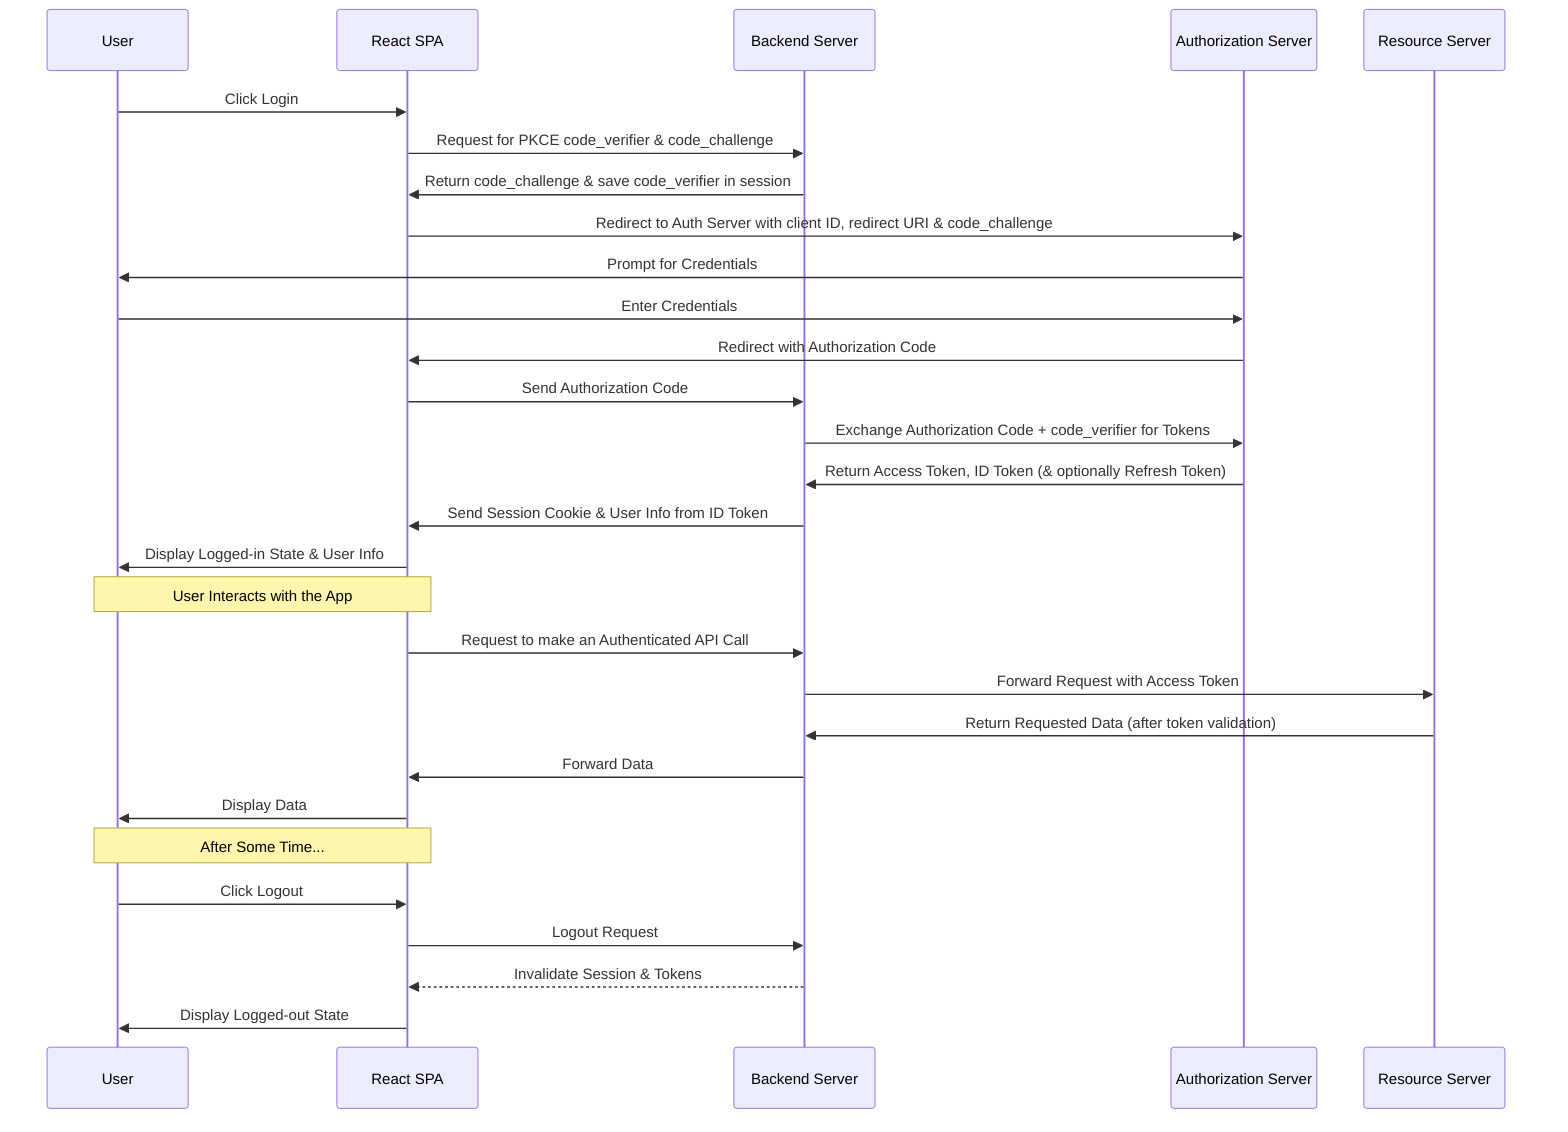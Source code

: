 ﻿sequenceDiagram
    participant User as User
    participant ReactApp as React SPA
    participant Backend as Backend Server
    participant AuthServer as Authorization Server
    participant ResourceServer as Resource Server

    User->>ReactApp: Click Login
    ReactApp->>Backend: Request for PKCE code_verifier & code_challenge
    Backend->>ReactApp: Return code_challenge & save code_verifier in session
    ReactApp->>AuthServer: Redirect to Auth Server with client ID, redirect URI & code_challenge
    AuthServer->>User: Prompt for Credentials
    User->>AuthServer: Enter Credentials
    AuthServer->>ReactApp: Redirect with Authorization Code
    ReactApp->>Backend: Send Authorization Code
    Backend->>AuthServer: Exchange Authorization Code + code_verifier for Tokens
    AuthServer->>Backend: Return Access Token, ID Token (& optionally Refresh Token)
    Backend->>ReactApp: Send Session Cookie & User Info from ID Token
    ReactApp->>User: Display Logged-in State & User Info

    Note over User,ReactApp: User Interacts with the App

    ReactApp->>Backend: Request to make an Authenticated API Call
    Backend->>ResourceServer: Forward Request with Access Token
    ResourceServer->>Backend: Return Requested Data (after token validation)
    Backend->>ReactApp: Forward Data
    ReactApp->>User: Display Data

    Note over User,ReactApp: After Some Time...

    User->>ReactApp: Click Logout
    ReactApp->>Backend: Logout Request
    Backend-->>ReactApp: Invalidate Session & Tokens
    ReactApp->>User: Display Logged-out State